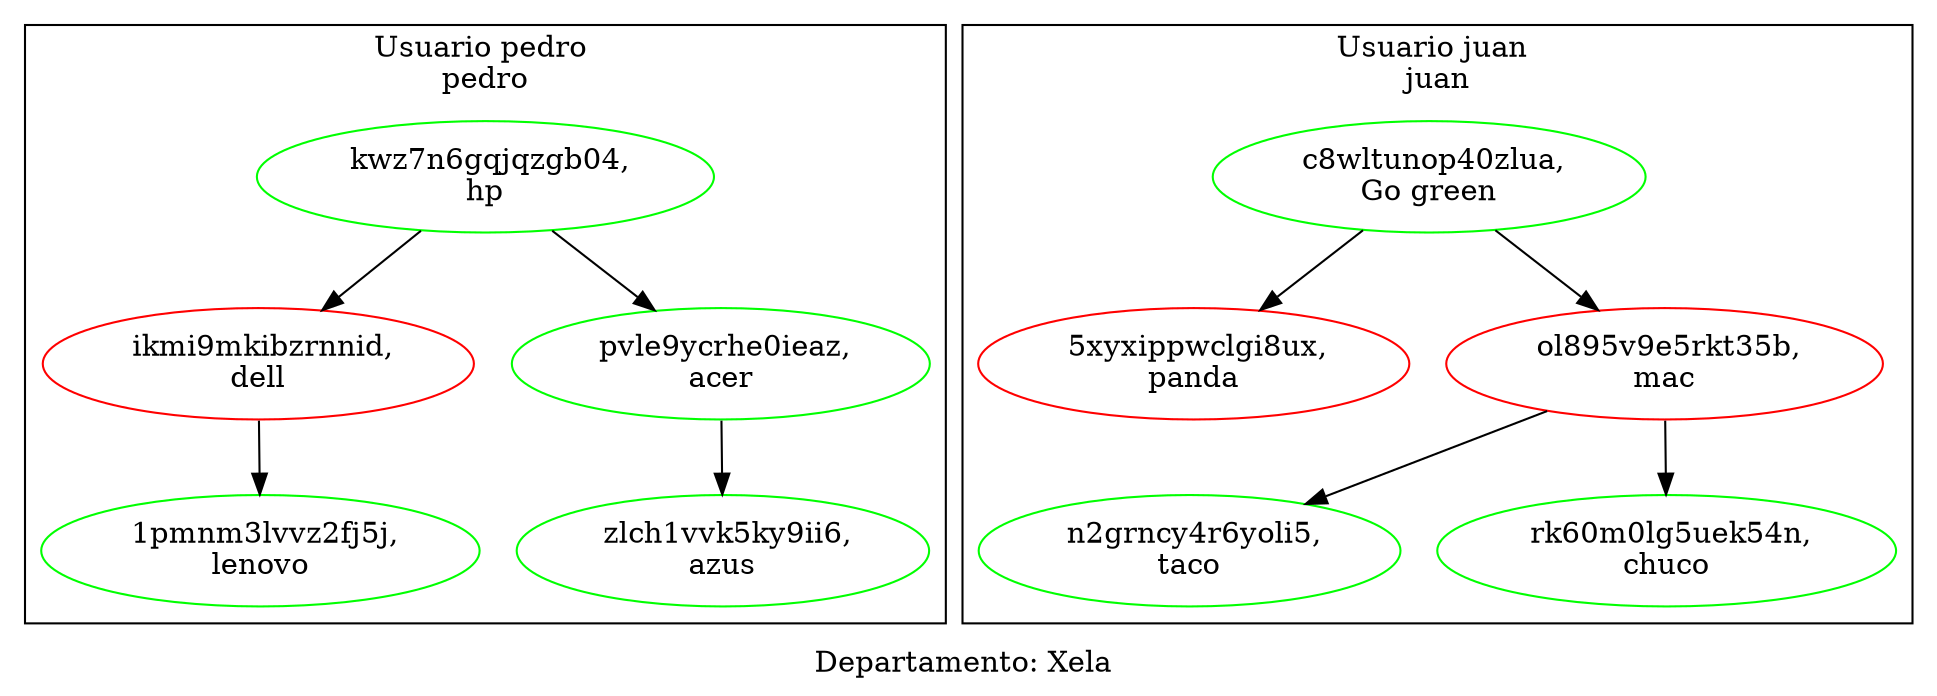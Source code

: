 digraph G { 

 label="Departamento: Xela " 

 subgraph cluster_0 { 

 label="Usuario pedro \n pedro " 
node [height=0.5, width=1.2];
"1pmnm3lvvz2fj5j" [label=" 1pmnm3lvvz2fj5j,\nlenovo",color=green] 
"ikmi9mkibzrnnid" [label=" ikmi9mkibzrnnid,\ndell",color=red] 
"ikmi9mkibzrnnid" -> "1pmnm3lvvz2fj5j" 
"kwz7n6gqjqzgb04" [label=" kwz7n6gqjqzgb04,\nhp",color=green] 
"kwz7n6gqjqzgb04" -> "pvle9ycrhe0ieaz" 
"kwz7n6gqjqzgb04" -> "ikmi9mkibzrnnid" 
"pvle9ycrhe0ieaz" [label=" pvle9ycrhe0ieaz,\nacer",color=green] 
"pvle9ycrhe0ieaz" -> "zlch1vvk5ky9ii6" 
"zlch1vvk5ky9ii6" [label=" zlch1vvk5ky9ii6,\nazus",color=green] 
}
 subgraph cluster_1 { 

 label="Usuario juan \n juan " 
node [height=0.5, width=1.2];
"5xyxippwclgi8ux" [label=" 5xyxippwclgi8ux,\npanda",color=red] 
"c8wltunop40zlua" [label=" c8wltunop40zlua,\nGo green",color=green] 
"c8wltunop40zlua" -> "ol895v9e5rkt35b" 
"c8wltunop40zlua" -> "5xyxippwclgi8ux" 
"n2grncy4r6yoli5" [label=" n2grncy4r6yoli5,\ntaco",color=green] 
"ol895v9e5rkt35b" [label=" ol895v9e5rkt35b,\nmac",color=red] 
"ol895v9e5rkt35b" -> "rk60m0lg5uek54n" 
"ol895v9e5rkt35b" -> "n2grncy4r6yoli5" 
"rk60m0lg5uek54n" [label=" rk60m0lg5uek54n,\nchuco",color=green] 
}
 subgraph cluster_2 { 

 label="Usuario pepe \n pepe " 
node [height=0.5, width=1.2];
}}